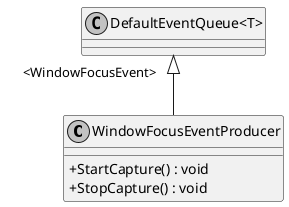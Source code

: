 @startuml
skinparam monochrome true
skinparam ClassAttributeIconSize 0
class WindowFocusEventProducer {
    + StartCapture() : void
    + StopCapture() : void
}
class "DefaultEventQueue<T>" {
}
"DefaultEventQueue<T>" "     <WindowFocusEvent>" <|-- WindowFocusEventProducer
@enduml
